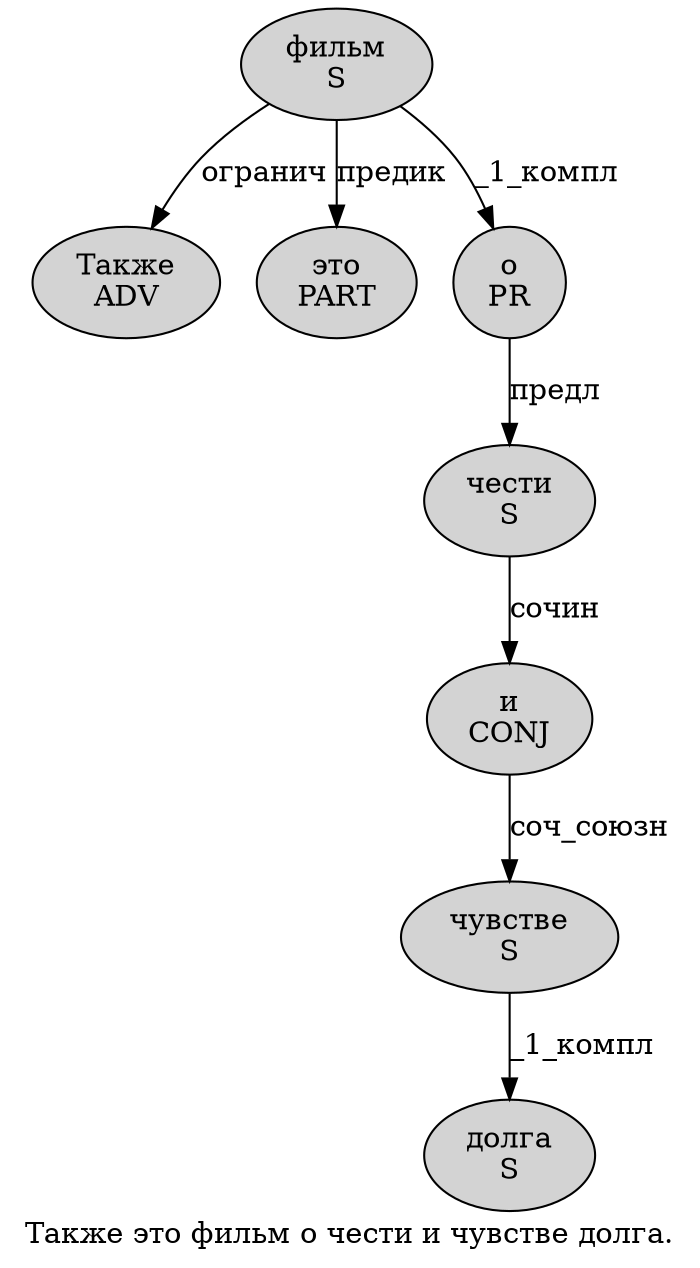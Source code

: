 digraph SENTENCE_74 {
	graph [label="Также это фильм о чести и чувстве долга."]
	node [style=filled]
		0 [label="Также
ADV" color="" fillcolor=lightgray penwidth=1 shape=ellipse]
		1 [label="это
PART" color="" fillcolor=lightgray penwidth=1 shape=ellipse]
		2 [label="фильм
S" color="" fillcolor=lightgray penwidth=1 shape=ellipse]
		3 [label="о
PR" color="" fillcolor=lightgray penwidth=1 shape=ellipse]
		4 [label="чести
S" color="" fillcolor=lightgray penwidth=1 shape=ellipse]
		5 [label="и
CONJ" color="" fillcolor=lightgray penwidth=1 shape=ellipse]
		6 [label="чувстве
S" color="" fillcolor=lightgray penwidth=1 shape=ellipse]
		7 [label="долга
S" color="" fillcolor=lightgray penwidth=1 shape=ellipse]
			6 -> 7 [label="_1_компл"]
			2 -> 0 [label="огранич"]
			2 -> 1 [label="предик"]
			2 -> 3 [label="_1_компл"]
			3 -> 4 [label="предл"]
			4 -> 5 [label="сочин"]
			5 -> 6 [label="соч_союзн"]
}